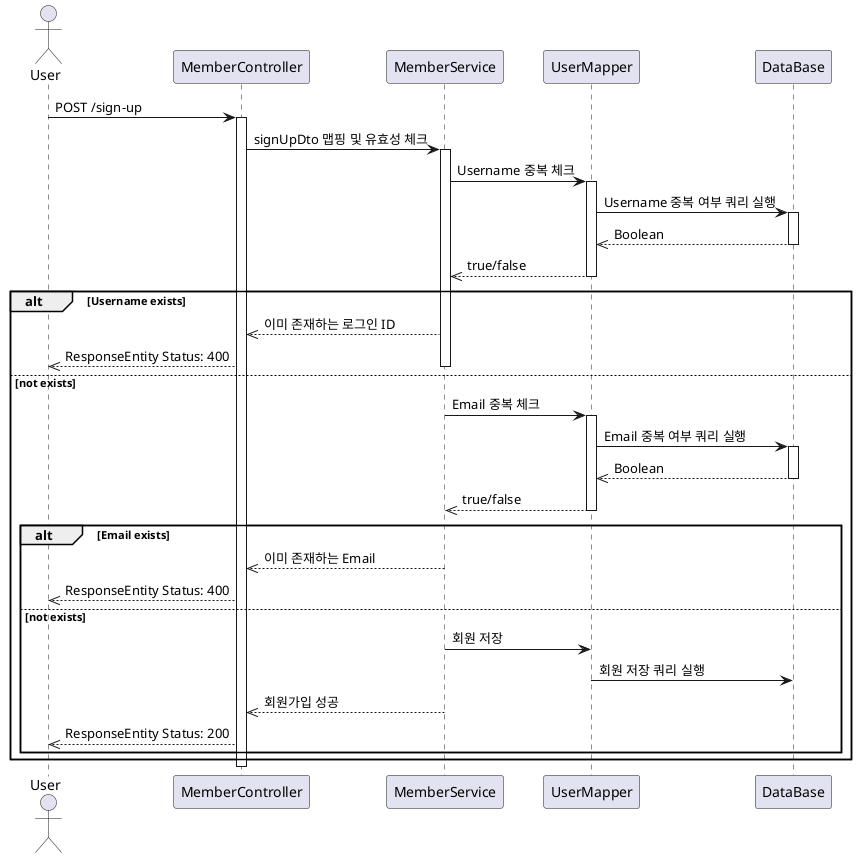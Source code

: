 @startuml
actor User

User -> MemberController: POST /sign-up
activate MemberController

MemberController -> MemberService: signUpDto 맵핑 및 유효성 체크
activate MemberService

MemberService -> UserMapper: Username 중복 체크
activate UserMapper

UserMapper -> DataBase : Username 중복 여부 쿼리 실행
activate DataBase

DataBase -->> UserMapper: Boolean
deactivate DataBase
UserMapper -->> MemberService: true/false
deactivate UserMapper

alt Username exists
    MemberService -->> MemberController: 이미 존재하는 로그인 ID
    MemberController -->> User: ResponseEntity Status: 400
    deactivate MemberService

else not exists
    MemberService -> UserMapper: Email 중복 체크
    activate UserMapper
    UserMapper -> DataBase : Email 중복 여부 쿼리 실행
    activate DataBase

    DataBase -->> UserMapper: Boolean
    deactivate DataBase

    UserMapper -->> MemberService: true/false
    deactivate UserMapper

    alt Email exists
        MemberService -->> MemberController: 이미 존재하는 Email
        deactivate MemberService
        MemberController -->> User: ResponseEntity Status: 400

    else not exists
        MemberService -> UserMapper: 회원 저장
        UserMapper -> DataBase: 회원 저장 쿼리 실행

        MemberService -->> MemberController: 회원가입 성공
        deactivate MemberService
        MemberController -->> User: ResponseEntity Status: 200
    end
end

deactivate MemberController

@enduml
